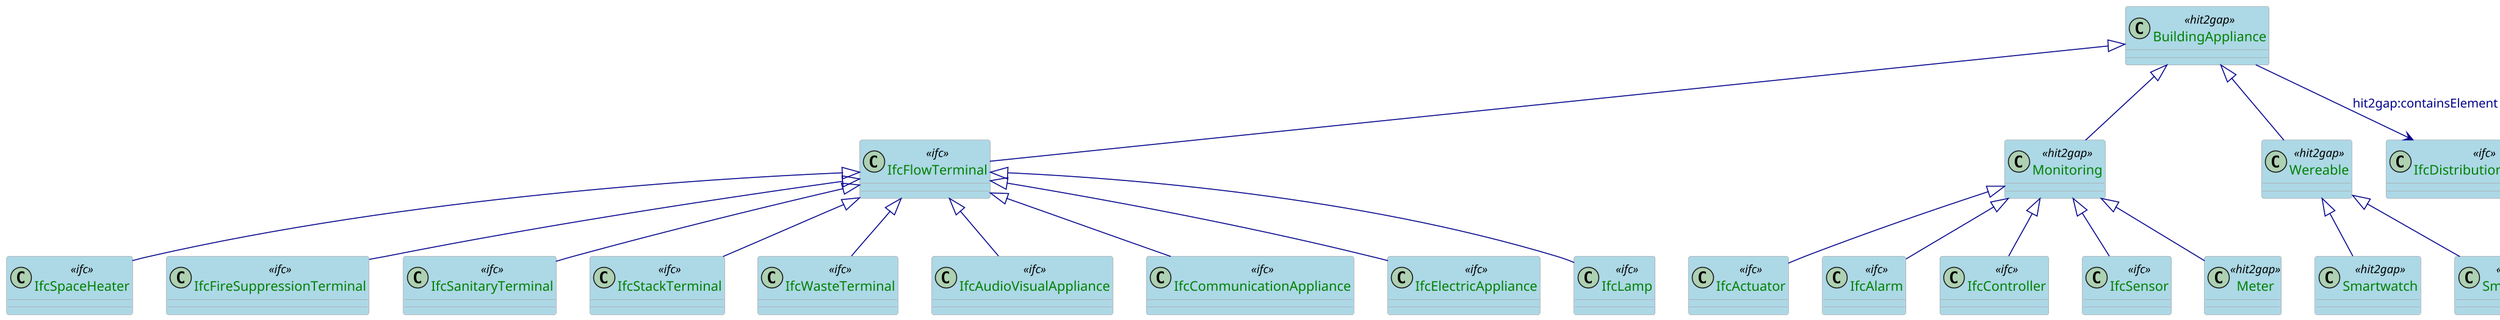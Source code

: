 @startuml

scale 0.5

skinparam class {
  ArrowColor DarkBlue
  ArrowFontColor DarkBlue
  BackgroundColor LightBlue
  BorderColor DarkGrey
}
skinparam dpi 300
skinparam stereotypeCBackgroundColor Wheat
skinparam classAttributeFontColor  Green

class BuildingAppliance <<hit2gap>>
class IfcFlowTerminal <<ifc>>
class Monitoring <<hit2gap>>
class Wereable <<hit2gap>>
class Smartwatch <<hit2gap>>
class Smartphone <<hit2gap>>

class IfcActuator <<ifc>>
class IfcAlarm <<ifc>>
class IfcController <<ifc>>
class IfcSensor <<ifc>>
class Meter <<hit2gap>>

class IfcSpaceHeater <<ifc>>
class IfcFireSuppressionTerminal <<ifc>>
class IfcSanitaryTerminal <<ifc>>
class IfcStackTerminal <<ifc>>
class IfcWasteTerminal <<ifc>>
class IfcAudioVisualAppliance <<ifc>>
class IfcCommunicationAppliance <<ifc>>
class IfcElectricAppliance <<ifc>>
class IfcLamp <<ifc>>
class IfcDistributionElement <<ifc>>

BuildingAppliance <|-- IfcFlowTerminal
BuildingAppliance <|-- Monitoring
BuildingAppliance <|-- Wereable
BuildingAppliance --> IfcDistributionElement: hit2gap:containsElement

Wereable <|-- Smartwatch
Wereable <|-- Smartphone

Monitoring <|-- IfcSensor
Monitoring <|-- IfcActuator
Monitoring <|-- IfcAlarm
Monitoring <|-- IfcController
Monitoring <|-- Meter

IfcFlowTerminal <|-- IfcSpaceHeater
IfcFlowTerminal <|-- IfcFireSuppressionTerminal
IfcFlowTerminal <|-- IfcSanitaryTerminal
IfcFlowTerminal <|-- IfcStackTerminal
IfcFlowTerminal <|-- IfcWasteTerminal
IfcFlowTerminal <|-- IfcAudioVisualAppliance
IfcFlowTerminal <|-- IfcCommunicationAppliance
IfcFlowTerminal <|-- IfcElectricAppliance
IfcFlowTerminal <|-- IfcLamp


@enduml
